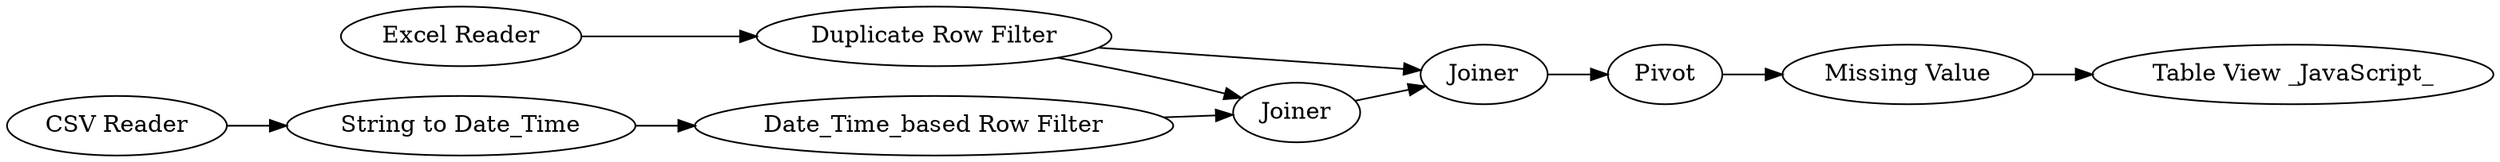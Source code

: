 digraph {
	3 -> 10
	5 -> 8
	22 -> 14
	10 -> 17
	18 -> 22
	10 -> 18
	17 -> 18
	14 -> 1054
	8 -> 17
	1 -> 5
	5 [label="String to Date_Time"]
	1 [label="CSV Reader"]
	1054 [label="Table View _JavaScript_"]
	22 [label=Pivot]
	18 [label=Joiner]
	8 [label="Date_Time_based Row Filter"]
	14 [label="Missing Value"]
	17 [label=Joiner]
	3 [label="Excel Reader"]
	10 [label="Duplicate Row Filter"]
	rankdir=LR
}
